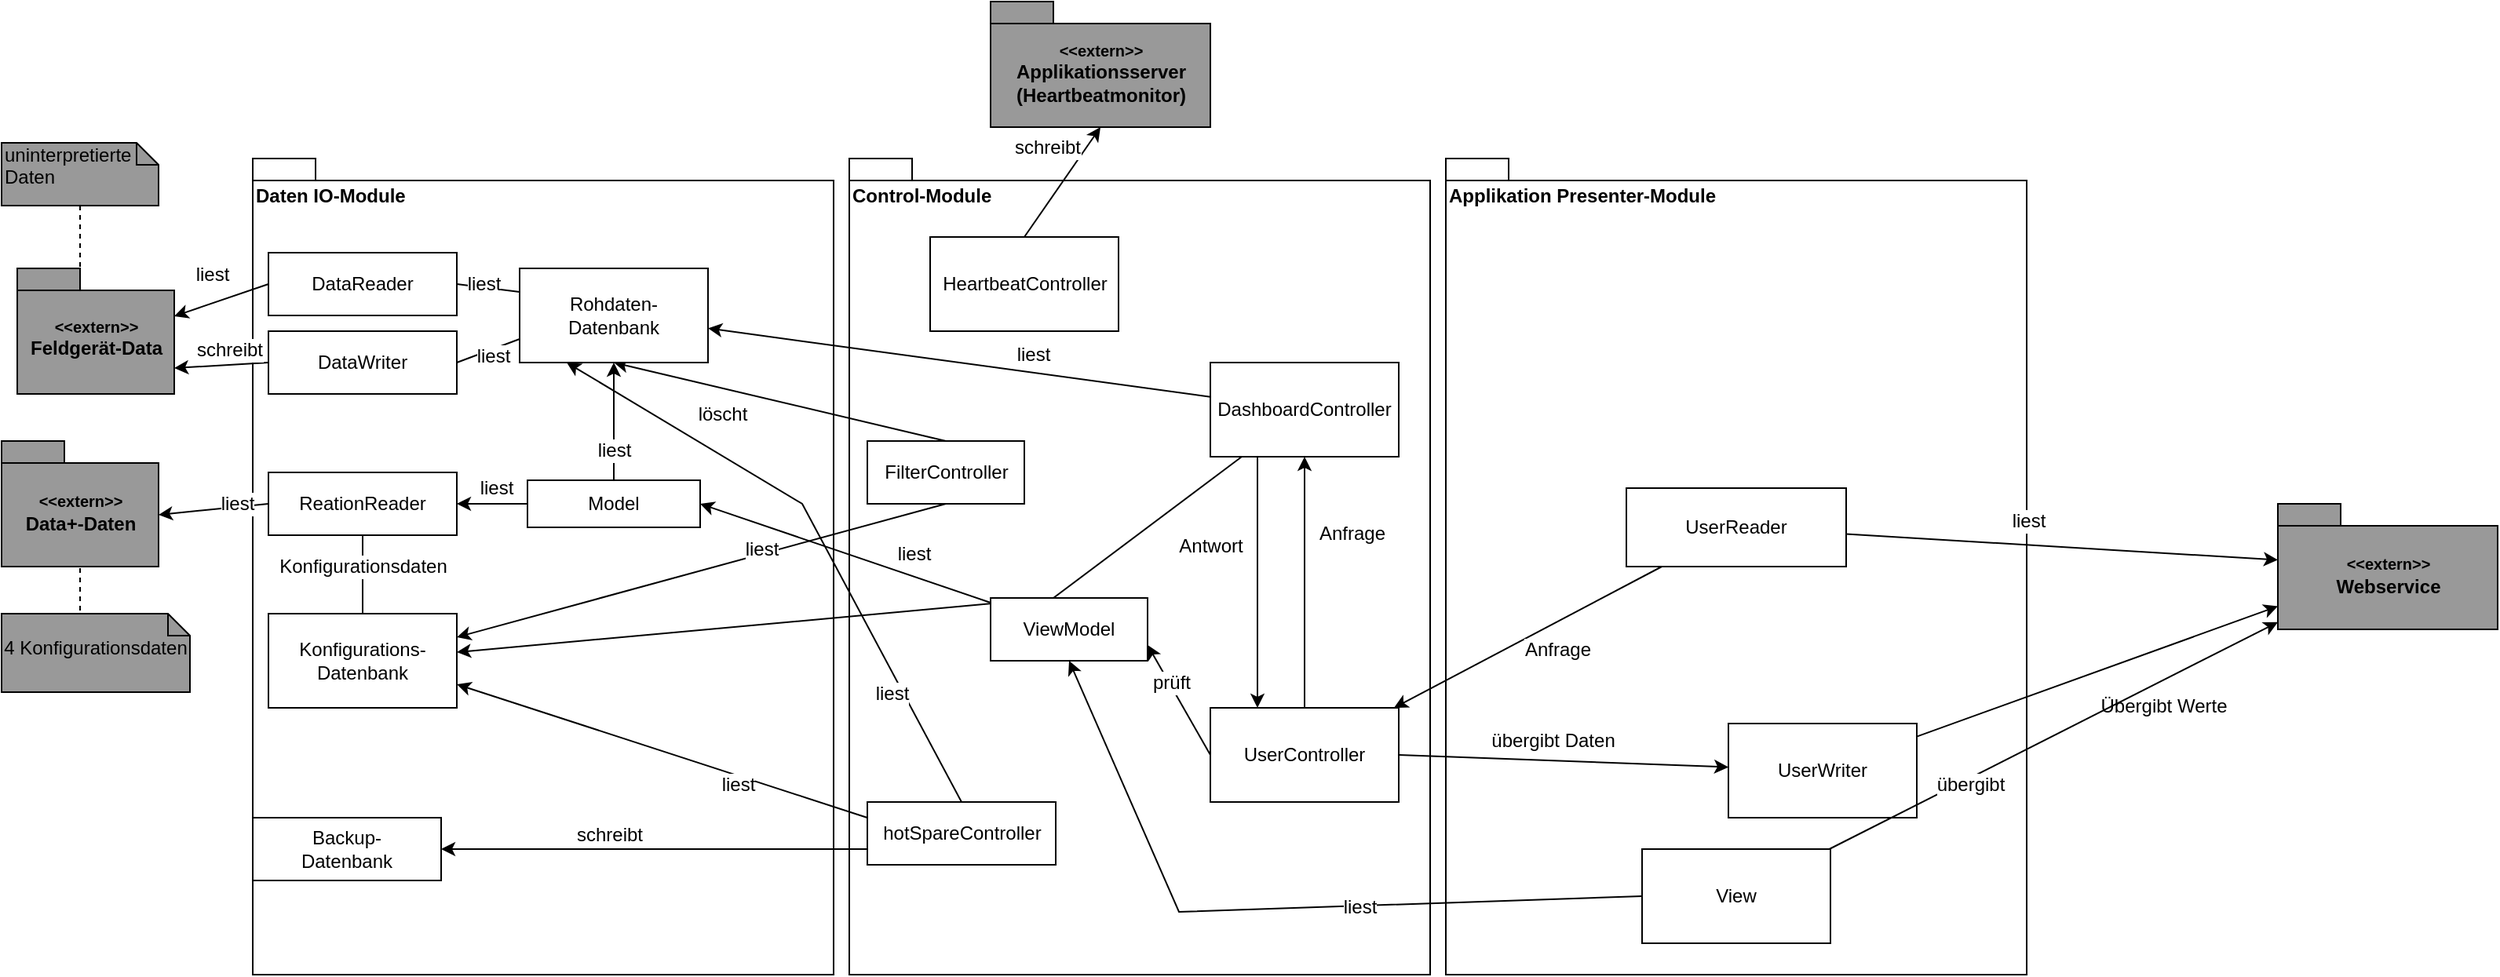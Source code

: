 <mxfile version="12.9.3" type="device"><diagram id="uppGPFWdpl3c3eBs6pBc" name="Page-1"><mxGraphModel dx="2277" dy="791" grid="1" gridSize="10" guides="1" tooltips="1" connect="1" arrows="1" fold="1" page="1" pageScale="1" pageWidth="827" pageHeight="1169" math="0" shadow="0"><root><mxCell id="0"/><mxCell id="1" parent="0"/><mxCell id="0TAwWY6jTN6WietqrRMe-49" value="Control-Module" style="shape=folder;fontStyle=1;spacingTop=10;tabWidth=40;tabHeight=14;tabPosition=left;html=1;align=left;verticalAlign=top;" parent="1" vertex="1"><mxGeometry x="210" y="100" width="370" height="520" as="geometry"/></mxCell><mxCell id="0TAwWY6jTN6WietqrRMe-1" value="Daten IO-Module" style="shape=folder;fontStyle=1;spacingTop=10;tabWidth=40;tabHeight=14;tabPosition=left;html=1;align=left;verticalAlign=top;" parent="1" vertex="1"><mxGeometry x="-170" y="100" width="370" height="520" as="geometry"/></mxCell><mxCell id="0TAwWY6jTN6WietqrRMe-24" style="edgeStyle=none;rounded=0;orthogonalLoop=1;jettySize=auto;html=1;exitX=1;exitY=0.5;exitDx=0;exitDy=0;entryX=0;entryY=0.25;entryDx=0;entryDy=0;endArrow=none;endFill=0;" parent="1" source="0TAwWY6jTN6WietqrRMe-2" target="0TAwWY6jTN6WietqrRMe-18" edge="1"><mxGeometry relative="1" as="geometry"/></mxCell><mxCell id="0TAwWY6jTN6WietqrRMe-47" value="liest" style="text;html=1;align=center;verticalAlign=middle;resizable=0;points=[];labelBackgroundColor=#ffffff;" parent="0TAwWY6jTN6WietqrRMe-24" vertex="1" connectable="0"><mxGeometry x="-0.442" relative="1" as="geometry"><mxPoint x="6.07" y="-1.39" as="offset"/></mxGeometry></mxCell><mxCell id="0TAwWY6jTN6WietqrRMe-2" value="DataReader" style="rounded=0;whiteSpace=wrap;html=1;" parent="1" vertex="1"><mxGeometry x="-160" y="160" width="120" height="40" as="geometry"/></mxCell><mxCell id="0TAwWY6jTN6WietqrRMe-3" value="DataWriter" style="rounded=0;whiteSpace=wrap;html=1;" parent="1" vertex="1"><mxGeometry x="-160" y="210" width="120" height="40" as="geometry"/></mxCell><mxCell id="0TAwWY6jTN6WietqrRMe-4" value="" style="endArrow=classic;html=1;exitX=0;exitY=0.5;exitDx=0;exitDy=0;entryX=0;entryY=0;entryDx=100;entryDy=30.5;entryPerimeter=0;" parent="1" source="0TAwWY6jTN6WietqrRMe-2" target="0TAwWY6jTN6WietqrRMe-9" edge="1"><mxGeometry width="50" height="50" relative="1" as="geometry"><mxPoint x="-100" y="220" as="sourcePoint"/><mxPoint x="-100" y="180" as="targetPoint"/></mxGeometry></mxCell><mxCell id="0TAwWY6jTN6WietqrRMe-5" value="liest" style="text;html=1;align=center;verticalAlign=middle;resizable=0;points=[];labelBackgroundColor=#ffffff;" parent="0TAwWY6jTN6WietqrRMe-4" vertex="1" connectable="0"><mxGeometry x="-0.217" relative="1" as="geometry"><mxPoint x="-12.31" y="-14.15" as="offset"/></mxGeometry></mxCell><mxCell id="0TAwWY6jTN6WietqrRMe-6" value="" style="endArrow=classic;html=1;exitX=0;exitY=0.5;exitDx=0;exitDy=0;entryX=0;entryY=0;entryDx=100;entryDy=63.5;entryPerimeter=0;" parent="1" source="0TAwWY6jTN6WietqrRMe-3" target="0TAwWY6jTN6WietqrRMe-9" edge="1"><mxGeometry width="50" height="50" relative="1" as="geometry"><mxPoint x="30" y="190" as="sourcePoint"/><mxPoint x="-100" y="270" as="targetPoint"/></mxGeometry></mxCell><mxCell id="0TAwWY6jTN6WietqrRMe-7" value="schreibt" style="text;html=1;align=center;verticalAlign=middle;resizable=0;points=[];labelBackgroundColor=#ffffff;" parent="0TAwWY6jTN6WietqrRMe-6" vertex="1" connectable="0"><mxGeometry x="-0.217" relative="1" as="geometry"><mxPoint x="-2.12" y="-10" as="offset"/></mxGeometry></mxCell><mxCell id="0TAwWY6jTN6WietqrRMe-9" value="&lt;div style=&quot;font-size: 10px&quot;&gt;&amp;lt;&amp;lt;extern&amp;gt;&amp;gt;&lt;br&gt;&lt;/div&gt;&lt;div&gt;Feldgerät-Data&lt;/div&gt;" style="shape=folder;fontStyle=1;spacingTop=10;tabWidth=40;tabHeight=14;tabPosition=left;html=1;align=center;verticalAlign=middle;fillColor=#999999;" parent="1" vertex="1"><mxGeometry x="-320" y="170" width="100" height="80" as="geometry"/></mxCell><mxCell id="0TAwWY6jTN6WietqrRMe-11" style="edgeStyle=orthogonalEdgeStyle;rounded=0;orthogonalLoop=1;jettySize=auto;html=1;exitX=0.5;exitY=1;exitDx=0;exitDy=0;exitPerimeter=0;entryX=0;entryY=0;entryDx=40;entryDy=14;entryPerimeter=0;dashed=1;endArrow=none;endFill=0;" parent="1" source="0TAwWY6jTN6WietqrRMe-10" target="0TAwWY6jTN6WietqrRMe-9" edge="1"><mxGeometry relative="1" as="geometry"/></mxCell><mxCell id="0TAwWY6jTN6WietqrRMe-10" value="&lt;div&gt;uninterpretierte&lt;/div&gt;&lt;div&gt;Daten&lt;br&gt;&lt;/div&gt;" style="shape=note;whiteSpace=wrap;html=1;size=14;verticalAlign=top;align=left;spacingTop=-6;fillColor=#999999;" parent="1" vertex="1"><mxGeometry x="-330" y="90" width="100" height="40" as="geometry"/></mxCell><mxCell id="0TAwWY6jTN6WietqrRMe-14" style="rounded=0;orthogonalLoop=1;jettySize=auto;html=1;exitX=0;exitY=0.5;exitDx=0;exitDy=0;entryX=0;entryY=0;entryDx=100;entryDy=47;entryPerimeter=0;endArrow=classic;endFill=1;" parent="1" source="0TAwWY6jTN6WietqrRMe-12" target="0TAwWY6jTN6WietqrRMe-13" edge="1"><mxGeometry relative="1" as="geometry"/></mxCell><mxCell id="0TAwWY6jTN6WietqrRMe-20" value="liest" style="text;html=1;align=center;verticalAlign=middle;resizable=0;points=[];labelBackgroundColor=#ffffff;" parent="0TAwWY6jTN6WietqrRMe-14" vertex="1" connectable="0"><mxGeometry x="-0.413" y="-2" relative="1" as="geometry"><mxPoint as="offset"/></mxGeometry></mxCell><mxCell id="0TAwWY6jTN6WietqrRMe-12" value="ReationReader" style="rounded=0;whiteSpace=wrap;html=1;" parent="1" vertex="1"><mxGeometry x="-160" y="300" width="120" height="40" as="geometry"/></mxCell><mxCell id="0TAwWY6jTN6WietqrRMe-13" value="&lt;font style=&quot;font-size: 10px&quot;&gt;&amp;lt;&amp;lt;extern&amp;gt;&amp;gt;&lt;/font&gt;&lt;br&gt;&lt;div&gt;Data+-Daten&lt;/div&gt;" style="shape=folder;fontStyle=1;spacingTop=10;tabWidth=40;tabHeight=14;tabPosition=left;html=1;align=center;verticalAlign=middle;fillColor=#999999;" parent="1" vertex="1"><mxGeometry x="-330" y="280" width="100" height="80" as="geometry"/></mxCell><mxCell id="0TAwWY6jTN6WietqrRMe-15" value="&lt;div align=&quot;center&quot;&gt;4 Konfigurationsdaten&lt;/div&gt;" style="shape=note;whiteSpace=wrap;html=1;size=14;verticalAlign=middle;align=center;spacingTop=-6;fillColor=#999999;" parent="1" vertex="1"><mxGeometry x="-330" y="390" width="120" height="50" as="geometry"/></mxCell><mxCell id="0TAwWY6jTN6WietqrRMe-17" style="edgeStyle=orthogonalEdgeStyle;rounded=0;orthogonalLoop=1;jettySize=auto;html=1;exitX=0.5;exitY=0;exitDx=0;exitDy=0;exitPerimeter=0;entryX=0.5;entryY=1;entryDx=0;entryDy=0;entryPerimeter=0;dashed=1;endArrow=none;endFill=0;" parent="1" source="0TAwWY6jTN6WietqrRMe-15" target="0TAwWY6jTN6WietqrRMe-13" edge="1"><mxGeometry relative="1" as="geometry"><mxPoint x="-270" y="140" as="sourcePoint"/><mxPoint x="-270" y="194" as="targetPoint"/></mxGeometry></mxCell><mxCell id="0TAwWY6jTN6WietqrRMe-25" style="edgeStyle=none;rounded=0;orthogonalLoop=1;jettySize=auto;html=1;exitX=0;exitY=0.75;exitDx=0;exitDy=0;entryX=1;entryY=0.5;entryDx=0;entryDy=0;endArrow=none;endFill=0;" parent="1" source="0TAwWY6jTN6WietqrRMe-18" target="0TAwWY6jTN6WietqrRMe-3" edge="1"><mxGeometry relative="1" as="geometry"/></mxCell><mxCell id="0TAwWY6jTN6WietqrRMe-46" value="liest" style="text;html=1;align=center;verticalAlign=middle;resizable=0;points=[];labelBackgroundColor=#ffffff;" parent="0TAwWY6jTN6WietqrRMe-25" vertex="1" connectable="0"><mxGeometry x="0.589" y="-1" relative="1" as="geometry"><mxPoint x="14.56" as="offset"/></mxGeometry></mxCell><mxCell id="0TAwWY6jTN6WietqrRMe-28" style="edgeStyle=none;rounded=0;orthogonalLoop=1;jettySize=auto;html=1;exitX=0.5;exitY=1;exitDx=0;exitDy=0;entryX=0.5;entryY=0;entryDx=0;entryDy=0;endArrow=none;endFill=0;startArrow=classic;startFill=1;" parent="1" source="0TAwWY6jTN6WietqrRMe-18" target="0TAwWY6jTN6WietqrRMe-27" edge="1"><mxGeometry relative="1" as="geometry"/></mxCell><mxCell id="0TAwWY6jTN6WietqrRMe-31" value="&lt;div&gt;löscht&lt;br&gt;&lt;/div&gt;" style="text;html=1;align=center;verticalAlign=middle;resizable=0;points=[];labelBackgroundColor=#ffffff;" parent="0TAwWY6jTN6WietqrRMe-28" vertex="1" connectable="0"><mxGeometry x="-0.343" y="1" relative="1" as="geometry"><mxPoint x="-1" y="17" as="offset"/></mxGeometry></mxCell><mxCell id="0TAwWY6jTN6WietqrRMe-18" value="&lt;div&gt;Rohdaten-&lt;/div&gt;&lt;div&gt;Datenbank&lt;/div&gt;" style="rounded=0;whiteSpace=wrap;html=1;align=center;" parent="1" vertex="1"><mxGeometry y="170" width="120" height="60" as="geometry"/></mxCell><mxCell id="0TAwWY6jTN6WietqrRMe-22" style="edgeStyle=none;rounded=0;orthogonalLoop=1;jettySize=auto;html=1;entryX=0.5;entryY=1;entryDx=0;entryDy=0;endArrow=none;endFill=0;" parent="1" source="0TAwWY6jTN6WietqrRMe-19" target="0TAwWY6jTN6WietqrRMe-12" edge="1"><mxGeometry relative="1" as="geometry"/></mxCell><mxCell id="0TAwWY6jTN6WietqrRMe-23" value="Konfigurationsdaten" style="text;html=1;align=center;verticalAlign=middle;resizable=0;points=[];labelBackgroundColor=#ffffff;" parent="0TAwWY6jTN6WietqrRMe-22" vertex="1" connectable="0"><mxGeometry x="-0.52" y="-1" relative="1" as="geometry"><mxPoint x="-1" y="-18" as="offset"/></mxGeometry></mxCell><mxCell id="0TAwWY6jTN6WietqrRMe-19" value="&lt;div&gt;Konfigurations-&lt;/div&gt;&lt;div&gt;Datenbank&lt;/div&gt;" style="rounded=0;whiteSpace=wrap;html=1;align=center;" parent="1" vertex="1"><mxGeometry x="-160" y="390" width="120" height="60" as="geometry"/></mxCell><mxCell id="0TAwWY6jTN6WietqrRMe-29" style="edgeStyle=none;rounded=0;orthogonalLoop=1;jettySize=auto;html=1;exitX=0.5;exitY=1;exitDx=0;exitDy=0;entryX=1;entryY=0.25;entryDx=0;entryDy=0;endArrow=classic;endFill=1;" parent="1" source="0TAwWY6jTN6WietqrRMe-27" target="0TAwWY6jTN6WietqrRMe-19" edge="1"><mxGeometry relative="1" as="geometry"/></mxCell><mxCell id="0TAwWY6jTN6WietqrRMe-30" value="liest" style="text;html=1;align=center;verticalAlign=middle;resizable=0;points=[];labelBackgroundColor=#ffffff;" parent="0TAwWY6jTN6WietqrRMe-29" vertex="1" connectable="0"><mxGeometry x="-0.245" y="-4" relative="1" as="geometry"><mxPoint x="1" as="offset"/></mxGeometry></mxCell><mxCell id="0TAwWY6jTN6WietqrRMe-27" value="FilterController" style="rounded=0;whiteSpace=wrap;html=1;fillColor=none;align=center;" parent="1" vertex="1"><mxGeometry x="221.5" y="280" width="100" height="40" as="geometry"/></mxCell><mxCell id="0TAwWY6jTN6WietqrRMe-34" style="edgeStyle=none;rounded=0;orthogonalLoop=1;jettySize=auto;html=1;exitX=0;exitY=0.25;exitDx=0;exitDy=0;entryX=1;entryY=0.75;entryDx=0;entryDy=0;startArrow=none;startFill=0;endArrow=classic;endFill=1;" parent="1" source="0TAwWY6jTN6WietqrRMe-33" target="0TAwWY6jTN6WietqrRMe-19" edge="1"><mxGeometry relative="1" as="geometry"/></mxCell><mxCell id="0TAwWY6jTN6WietqrRMe-37" value="liest" style="text;html=1;align=center;verticalAlign=middle;resizable=0;points=[];labelBackgroundColor=#ffffff;" parent="0TAwWY6jTN6WietqrRMe-34" vertex="1" connectable="0"><mxGeometry x="-0.508" y="2" relative="1" as="geometry"><mxPoint x="-18" y="-2" as="offset"/></mxGeometry></mxCell><mxCell id="0TAwWY6jTN6WietqrRMe-35" style="edgeStyle=none;rounded=0;orthogonalLoop=1;jettySize=auto;html=1;exitX=0.5;exitY=0;exitDx=0;exitDy=0;entryX=0.25;entryY=1;entryDx=0;entryDy=0;startArrow=none;startFill=0;endArrow=classic;endFill=1;" parent="1" source="0TAwWY6jTN6WietqrRMe-33" target="0TAwWY6jTN6WietqrRMe-18" edge="1"><mxGeometry relative="1" as="geometry"><mxPoint x="438.21" y="240" as="targetPoint"/><Array as="points"><mxPoint x="180" y="320"/></Array></mxGeometry></mxCell><mxCell id="0TAwWY6jTN6WietqrRMe-36" value="liest" style="text;html=1;align=center;verticalAlign=middle;resizable=0;points=[];labelBackgroundColor=#ffffff;" parent="0TAwWY6jTN6WietqrRMe-35" vertex="1" connectable="0"><mxGeometry x="-0.458" y="2" relative="1" as="geometry"><mxPoint x="7.36" y="23.53" as="offset"/></mxGeometry></mxCell><mxCell id="0TAwWY6jTN6WietqrRMe-39" style="edgeStyle=none;rounded=0;orthogonalLoop=1;jettySize=auto;html=1;exitX=0;exitY=0.75;exitDx=0;exitDy=0;entryX=1;entryY=0.5;entryDx=0;entryDy=0;startArrow=none;startFill=0;endArrow=classic;endFill=1;" parent="1" source="0TAwWY6jTN6WietqrRMe-33" target="0TAwWY6jTN6WietqrRMe-38" edge="1"><mxGeometry relative="1" as="geometry"/></mxCell><mxCell id="0TAwWY6jTN6WietqrRMe-40" value="schreibt" style="text;html=1;align=center;verticalAlign=middle;resizable=0;points=[];labelBackgroundColor=#ffffff;" parent="0TAwWY6jTN6WietqrRMe-39" vertex="1" connectable="0"><mxGeometry x="0.286" y="1" relative="1" as="geometry"><mxPoint x="9.34" y="-10.11" as="offset"/></mxGeometry></mxCell><mxCell id="0TAwWY6jTN6WietqrRMe-33" value="hotSpareController" style="rounded=0;whiteSpace=wrap;html=1;fillColor=none;align=center;fontStyle=0" parent="1" vertex="1"><mxGeometry x="221.5" y="510" width="120" height="40" as="geometry"/></mxCell><mxCell id="0TAwWY6jTN6WietqrRMe-38" value="&lt;div&gt;Backup-&lt;/div&gt;&lt;div&gt;Datenbank&lt;/div&gt;" style="rounded=0;whiteSpace=wrap;html=1;align=center;" parent="1" vertex="1"><mxGeometry x="-170" y="520" width="120" height="40" as="geometry"/></mxCell><mxCell id="0TAwWY6jTN6WietqrRMe-42" style="edgeStyle=none;rounded=0;orthogonalLoop=1;jettySize=auto;html=1;exitX=0.5;exitY=0;exitDx=0;exitDy=0;startArrow=none;startFill=0;endArrow=classic;endFill=1;entryX=0.5;entryY=1;entryDx=0;entryDy=0;entryPerimeter=0;" parent="1" source="0TAwWY6jTN6WietqrRMe-41" target="0TAwWY6jTN6WietqrRMe-43" edge="1"><mxGeometry relative="1" as="geometry"><mxPoint x="480" y="130" as="targetPoint"/></mxGeometry></mxCell><mxCell id="0TAwWY6jTN6WietqrRMe-44" value="schreibt" style="text;html=1;align=center;verticalAlign=middle;resizable=0;points=[];labelBackgroundColor=#ffffff;" parent="0TAwWY6jTN6WietqrRMe-42" vertex="1" connectable="0"><mxGeometry x="-0.4" relative="1" as="geometry"><mxPoint y="-36" as="offset"/></mxGeometry></mxCell><mxCell id="0TAwWY6jTN6WietqrRMe-41" value="HeartbeatController" style="rounded=0;whiteSpace=wrap;html=1;align=center;" parent="1" vertex="1"><mxGeometry x="261.5" y="150" width="120" height="60" as="geometry"/></mxCell><mxCell id="0TAwWY6jTN6WietqrRMe-43" value="&lt;font style=&quot;font-size: 10px&quot;&gt;&amp;lt;&amp;lt;extern&amp;gt;&amp;gt;&lt;/font&gt;&lt;br&gt;&lt;div&gt;Applikationsserver&lt;/div&gt;&lt;div&gt;(Heartbeatmonitor)&lt;br&gt;&lt;/div&gt;" style="shape=folder;fontStyle=1;spacingTop=10;tabWidth=40;tabHeight=14;tabPosition=left;html=1;align=center;verticalAlign=middle;fillColor=#999999;" parent="1" vertex="1"><mxGeometry x="300" width="140" height="80" as="geometry"/></mxCell><mxCell id="jaFsWenqFo1O-hgmTFRQ-21" style="edgeStyle=none;rounded=0;orthogonalLoop=1;jettySize=auto;html=1;" edge="1" parent="1" source="0TAwWY6jTN6WietqrRMe-45" target="0TAwWY6jTN6WietqrRMe-18"><mxGeometry relative="1" as="geometry"><mxPoint x="498.276" y="310" as="targetPoint"/></mxGeometry></mxCell><mxCell id="jaFsWenqFo1O-hgmTFRQ-22" value="liest" style="text;html=1;align=center;verticalAlign=middle;resizable=0;points=[];labelBackgroundColor=#ffffff;" vertex="1" connectable="0" parent="jaFsWenqFo1O-hgmTFRQ-21"><mxGeometry x="-0.444" relative="1" as="geometry"><mxPoint x="-23.79" y="-15.06" as="offset"/></mxGeometry></mxCell><mxCell id="jaFsWenqFo1O-hgmTFRQ-26" style="edgeStyle=none;rounded=0;orthogonalLoop=1;jettySize=auto;html=1;entryX=0.25;entryY=0;entryDx=0;entryDy=0;exitX=0.25;exitY=1;exitDx=0;exitDy=0;" edge="1" parent="1" source="0TAwWY6jTN6WietqrRMe-45" target="jaFsWenqFo1O-hgmTFRQ-23"><mxGeometry relative="1" as="geometry"/></mxCell><mxCell id="jaFsWenqFo1O-hgmTFRQ-27" value="Antwort" style="text;html=1;align=center;verticalAlign=middle;resizable=0;points=[];labelBackgroundColor=#ffffff;" vertex="1" connectable="0" parent="jaFsWenqFo1O-hgmTFRQ-26"><mxGeometry x="-0.4" y="1" relative="1" as="geometry"><mxPoint x="-31" y="9" as="offset"/></mxGeometry></mxCell><mxCell id="jaFsWenqFo1O-hgmTFRQ-29" style="edgeStyle=none;rounded=0;orthogonalLoop=1;jettySize=auto;html=1;" edge="1" parent="1" source="0TAwWY6jTN6WietqrRMe-45" target="0TAwWY6jTN6WietqrRMe-19"><mxGeometry relative="1" as="geometry"><Array as="points"><mxPoint x="340" y="380"/></Array></mxGeometry></mxCell><mxCell id="0TAwWY6jTN6WietqrRMe-45" value="DashboardController" style="rounded=0;whiteSpace=wrap;html=1;align=center;" parent="1" vertex="1"><mxGeometry x="440" y="230" width="120" height="60" as="geometry"/></mxCell><mxCell id="0TAwWY6jTN6WietqrRMe-50" value="&lt;div&gt;Applikation Presenter-Module&lt;/div&gt;" style="shape=folder;fontStyle=1;spacingTop=10;tabWidth=40;tabHeight=14;tabPosition=left;html=1;align=left;verticalAlign=top;" parent="1" vertex="1"><mxGeometry x="590" y="100" width="370" height="520" as="geometry"/></mxCell><mxCell id="jaFsWenqFo1O-hgmTFRQ-4" style="rounded=0;orthogonalLoop=1;jettySize=auto;html=1;" edge="1" parent="1" source="jaFsWenqFo1O-hgmTFRQ-1" target="jaFsWenqFo1O-hgmTFRQ-3"><mxGeometry relative="1" as="geometry"/></mxCell><mxCell id="jaFsWenqFo1O-hgmTFRQ-8" value="liest" style="text;html=1;align=center;verticalAlign=middle;resizable=0;points=[];labelBackgroundColor=#ffffff;" vertex="1" connectable="0" parent="jaFsWenqFo1O-hgmTFRQ-4"><mxGeometry x="-0.223" y="3" relative="1" as="geometry"><mxPoint x="9.2" y="-12.09" as="offset"/></mxGeometry></mxCell><mxCell id="jaFsWenqFo1O-hgmTFRQ-12" style="edgeStyle=none;rounded=0;orthogonalLoop=1;jettySize=auto;html=1;" edge="1" parent="1" source="jaFsWenqFo1O-hgmTFRQ-1" target="jaFsWenqFo1O-hgmTFRQ-23"><mxGeometry relative="1" as="geometry"/></mxCell><mxCell id="jaFsWenqFo1O-hgmTFRQ-13" value="Anfrage" style="text;html=1;align=center;verticalAlign=middle;resizable=0;points=[];labelBackgroundColor=#ffffff;" vertex="1" connectable="0" parent="jaFsWenqFo1O-hgmTFRQ-12"><mxGeometry x="-0.312" y="4" relative="1" as="geometry"><mxPoint x="-9.66" y="18.11" as="offset"/></mxGeometry></mxCell><mxCell id="jaFsWenqFo1O-hgmTFRQ-1" value="UserReader" style="rounded=0;whiteSpace=wrap;html=1;" vertex="1" parent="1"><mxGeometry x="705" y="310" width="140" height="50" as="geometry"/></mxCell><mxCell id="jaFsWenqFo1O-hgmTFRQ-3" value="&lt;font style=&quot;font-size: 10px&quot;&gt;&amp;lt;&amp;lt;extern&amp;gt;&amp;gt;&lt;/font&gt;&lt;br&gt;Webservice" style="shape=folder;fontStyle=1;spacingTop=10;tabWidth=40;tabHeight=14;tabPosition=left;html=1;align=center;verticalAlign=middle;fillColor=#999999;" vertex="1" parent="1"><mxGeometry x="1120" y="320" width="140" height="80" as="geometry"/></mxCell><mxCell id="jaFsWenqFo1O-hgmTFRQ-6" style="edgeStyle=none;rounded=0;orthogonalLoop=1;jettySize=auto;html=1;" edge="1" parent="1" source="jaFsWenqFo1O-hgmTFRQ-5" target="jaFsWenqFo1O-hgmTFRQ-3"><mxGeometry relative="1" as="geometry"/></mxCell><mxCell id="jaFsWenqFo1O-hgmTFRQ-7" value="Übergibt Werte" style="text;html=1;align=center;verticalAlign=middle;resizable=0;points=[];labelBackgroundColor=#ffffff;" vertex="1" connectable="0" parent="jaFsWenqFo1O-hgmTFRQ-6"><mxGeometry x="0.257" y="-1" relative="1" as="geometry"><mxPoint x="11.96" y="32.03" as="offset"/></mxGeometry></mxCell><mxCell id="jaFsWenqFo1O-hgmTFRQ-5" value="UserWriter" style="rounded=0;whiteSpace=wrap;html=1;" vertex="1" parent="1"><mxGeometry x="770" y="460" width="120" height="60" as="geometry"/></mxCell><mxCell id="jaFsWenqFo1O-hgmTFRQ-16" style="edgeStyle=none;rounded=0;orthogonalLoop=1;jettySize=auto;html=1;exitX=1;exitY=0.5;exitDx=0;exitDy=0;" edge="1" parent="1" source="jaFsWenqFo1O-hgmTFRQ-23" target="jaFsWenqFo1O-hgmTFRQ-5"><mxGeometry relative="1" as="geometry"/></mxCell><mxCell id="jaFsWenqFo1O-hgmTFRQ-17" value="übergibt Daten" style="text;html=1;align=center;verticalAlign=middle;resizable=0;points=[];labelBackgroundColor=#ffffff;" vertex="1" connectable="0" parent="jaFsWenqFo1O-hgmTFRQ-16"><mxGeometry x="0.57" relative="1" as="geometry"><mxPoint x="-67" y="-15" as="offset"/></mxGeometry></mxCell><mxCell id="jaFsWenqFo1O-hgmTFRQ-24" style="edgeStyle=none;rounded=0;orthogonalLoop=1;jettySize=auto;html=1;" edge="1" parent="1" source="jaFsWenqFo1O-hgmTFRQ-23" target="0TAwWY6jTN6WietqrRMe-45"><mxGeometry relative="1" as="geometry"/></mxCell><mxCell id="jaFsWenqFo1O-hgmTFRQ-25" value="Anfrage" style="text;html=1;align=center;verticalAlign=middle;resizable=0;points=[];labelBackgroundColor=#ffffff;" vertex="1" connectable="0" parent="jaFsWenqFo1O-hgmTFRQ-24"><mxGeometry x="0.371" y="3" relative="1" as="geometry"><mxPoint x="33" y="-2" as="offset"/></mxGeometry></mxCell><mxCell id="jaFsWenqFo1O-hgmTFRQ-41" style="edgeStyle=none;rounded=0;orthogonalLoop=1;jettySize=auto;html=1;entryX=1;entryY=0.75;entryDx=0;entryDy=0;exitX=0;exitY=0.5;exitDx=0;exitDy=0;" edge="1" parent="1" source="jaFsWenqFo1O-hgmTFRQ-23" target="jaFsWenqFo1O-hgmTFRQ-32"><mxGeometry relative="1" as="geometry"/></mxCell><mxCell id="jaFsWenqFo1O-hgmTFRQ-42" value="prüft" style="text;html=1;align=center;verticalAlign=middle;resizable=0;points=[];labelBackgroundColor=#ffffff;" vertex="1" connectable="0" parent="jaFsWenqFo1O-hgmTFRQ-41"><mxGeometry x="0.304" y="-1" relative="1" as="geometry"><mxPoint as="offset"/></mxGeometry></mxCell><mxCell id="jaFsWenqFo1O-hgmTFRQ-23" value="&lt;div&gt;UserController&lt;/div&gt;" style="rounded=0;whiteSpace=wrap;html=1;" vertex="1" parent="1"><mxGeometry x="440" y="450" width="120" height="60" as="geometry"/></mxCell><mxCell id="jaFsWenqFo1O-hgmTFRQ-31" style="edgeStyle=none;rounded=0;orthogonalLoop=1;jettySize=auto;html=1;entryX=1;entryY=0.5;entryDx=0;entryDy=0;" edge="1" parent="1" source="jaFsWenqFo1O-hgmTFRQ-30" target="0TAwWY6jTN6WietqrRMe-12"><mxGeometry relative="1" as="geometry"/></mxCell><mxCell id="jaFsWenqFo1O-hgmTFRQ-37" value="liest" style="text;html=1;align=center;verticalAlign=middle;resizable=0;points=[];labelBackgroundColor=#ffffff;" vertex="1" connectable="0" parent="jaFsWenqFo1O-hgmTFRQ-31"><mxGeometry x="-0.467" y="2" relative="1" as="geometry"><mxPoint x="-8" y="-12" as="offset"/></mxGeometry></mxCell><mxCell id="jaFsWenqFo1O-hgmTFRQ-44" style="edgeStyle=none;rounded=0;orthogonalLoop=1;jettySize=auto;html=1;" edge="1" parent="1" source="jaFsWenqFo1O-hgmTFRQ-30" target="0TAwWY6jTN6WietqrRMe-18"><mxGeometry relative="1" as="geometry"/></mxCell><mxCell id="jaFsWenqFo1O-hgmTFRQ-45" value="liest" style="text;html=1;align=center;verticalAlign=middle;resizable=0;points=[];labelBackgroundColor=#ffffff;" vertex="1" connectable="0" parent="jaFsWenqFo1O-hgmTFRQ-44"><mxGeometry x="-0.493" relative="1" as="geometry"><mxPoint as="offset"/></mxGeometry></mxCell><mxCell id="jaFsWenqFo1O-hgmTFRQ-30" value="Model" style="rounded=0;whiteSpace=wrap;html=1;" vertex="1" parent="1"><mxGeometry x="5" y="305" width="110" height="30" as="geometry"/></mxCell><mxCell id="jaFsWenqFo1O-hgmTFRQ-33" style="edgeStyle=none;rounded=0;orthogonalLoop=1;jettySize=auto;html=1;entryX=1;entryY=0.5;entryDx=0;entryDy=0;" edge="1" parent="1" source="jaFsWenqFo1O-hgmTFRQ-32" target="jaFsWenqFo1O-hgmTFRQ-30"><mxGeometry relative="1" as="geometry"/></mxCell><mxCell id="jaFsWenqFo1O-hgmTFRQ-34" value="liest" style="text;html=1;align=center;verticalAlign=middle;resizable=0;points=[];labelBackgroundColor=#ffffff;" vertex="1" connectable="0" parent="jaFsWenqFo1O-hgmTFRQ-33"><mxGeometry x="-0.319" y="-2" relative="1" as="geometry"><mxPoint x="12.62" y="-7.94" as="offset"/></mxGeometry></mxCell><mxCell id="jaFsWenqFo1O-hgmTFRQ-32" value="ViewModel" style="rounded=0;whiteSpace=wrap;html=1;" vertex="1" parent="1"><mxGeometry x="300" y="380" width="100" height="40" as="geometry"/></mxCell><mxCell id="jaFsWenqFo1O-hgmTFRQ-39" style="edgeStyle=none;rounded=0;orthogonalLoop=1;jettySize=auto;html=1;entryX=0.5;entryY=1;entryDx=0;entryDy=0;exitX=0;exitY=0.5;exitDx=0;exitDy=0;" edge="1" parent="1" source="jaFsWenqFo1O-hgmTFRQ-35" target="jaFsWenqFo1O-hgmTFRQ-32"><mxGeometry relative="1" as="geometry"><Array as="points"><mxPoint x="420" y="580"/></Array></mxGeometry></mxCell><mxCell id="jaFsWenqFo1O-hgmTFRQ-40" value="liest" style="text;html=1;align=center;verticalAlign=middle;resizable=0;points=[];labelBackgroundColor=#ffffff;" vertex="1" connectable="0" parent="jaFsWenqFo1O-hgmTFRQ-39"><mxGeometry x="-0.141" relative="1" as="geometry"><mxPoint x="21.97" as="offset"/></mxGeometry></mxCell><mxCell id="jaFsWenqFo1O-hgmTFRQ-43" style="edgeStyle=none;rounded=0;orthogonalLoop=1;jettySize=auto;html=1;" edge="1" parent="1" source="jaFsWenqFo1O-hgmTFRQ-35" target="jaFsWenqFo1O-hgmTFRQ-3"><mxGeometry relative="1" as="geometry"/></mxCell><mxCell id="jaFsWenqFo1O-hgmTFRQ-46" value="übergibt" style="text;html=1;align=center;verticalAlign=middle;resizable=0;points=[];labelBackgroundColor=#ffffff;" vertex="1" connectable="0" parent="jaFsWenqFo1O-hgmTFRQ-43"><mxGeometry x="-0.39" y="-3" relative="1" as="geometry"><mxPoint x="1" as="offset"/></mxGeometry></mxCell><mxCell id="jaFsWenqFo1O-hgmTFRQ-35" value="View" style="rounded=0;whiteSpace=wrap;html=1;" vertex="1" parent="1"><mxGeometry x="715" y="540" width="120" height="60" as="geometry"/></mxCell></root></mxGraphModel></diagram></mxfile>